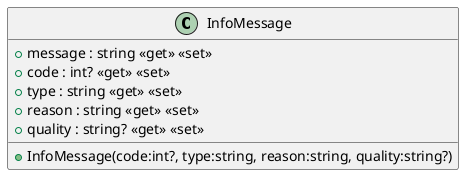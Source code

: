 @startuml
class InfoMessage {
    + InfoMessage(code:int?, type:string, reason:string, quality:string?)
    + message : string <<get>> <<set>>
    + code : int? <<get>> <<set>>
    + type : string <<get>> <<set>>
    + reason : string <<get>> <<set>>
    + quality : string? <<get>> <<set>>
}
@enduml
